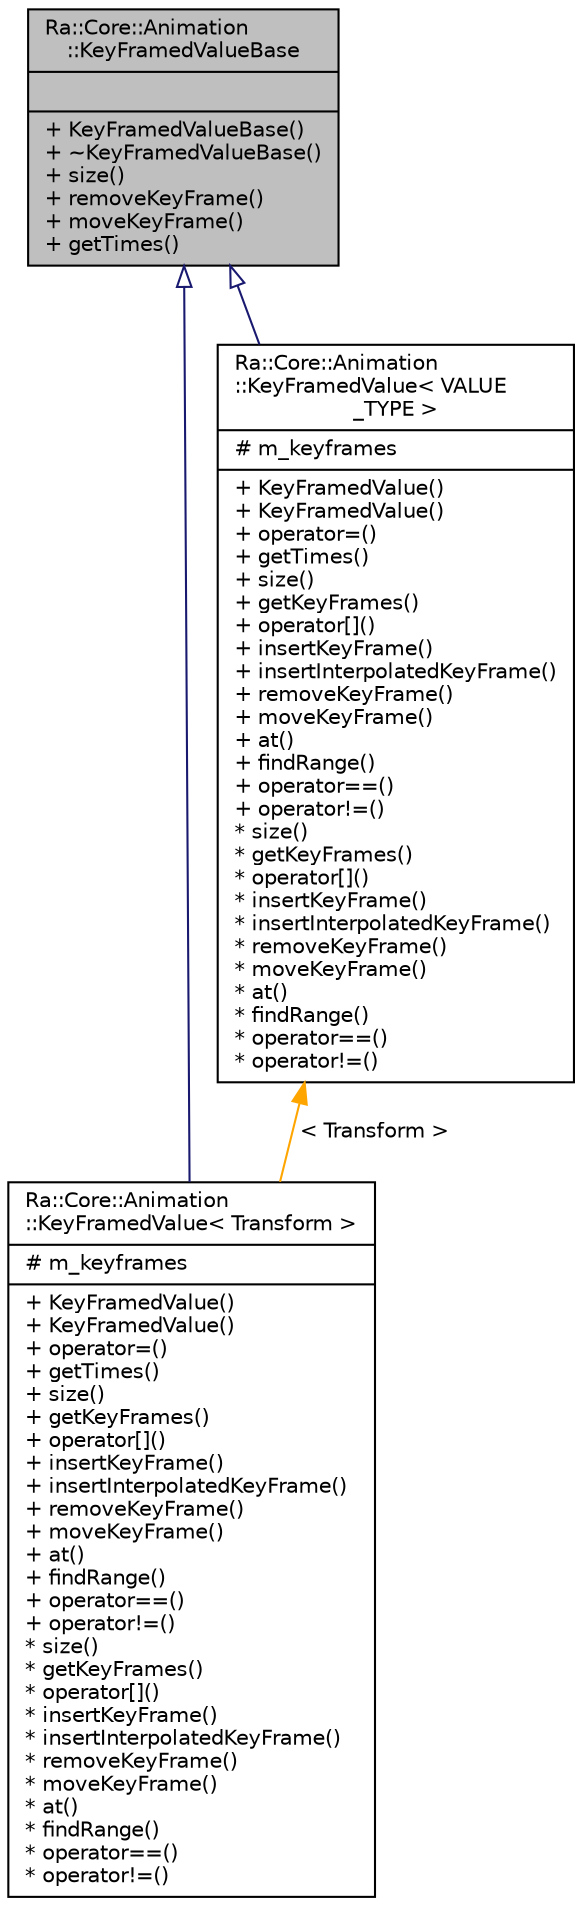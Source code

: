 digraph "Ra::Core::Animation::KeyFramedValueBase"
{
 // INTERACTIVE_SVG=YES
 // LATEX_PDF_SIZE
  edge [fontname="Helvetica",fontsize="10",labelfontname="Helvetica",labelfontsize="10"];
  node [fontname="Helvetica",fontsize="10",shape=record];
  Node1 [label="{Ra::Core::Animation\l::KeyFramedValueBase\n||+ KeyFramedValueBase()\l+ ~KeyFramedValueBase()\l+ size()\l+ removeKeyFrame()\l+ moveKeyFrame()\l+ getTimes()\l}",height=0.2,width=0.4,color="black", fillcolor="grey75", style="filled", fontcolor="black",tooltip=" "];
  Node1 -> Node2 [dir="back",color="midnightblue",fontsize="10",style="solid",arrowtail="onormal",fontname="Helvetica"];
  Node2 [label="{Ra::Core::Animation\l::KeyFramedValue\< Transform \>\n|# m_keyframes\l|+ KeyFramedValue()\l+ KeyFramedValue()\l+ operator=()\l+ getTimes()\l+ size()\l+ getKeyFrames()\l+ operator[]()\l+ insertKeyFrame()\l+ insertInterpolatedKeyFrame()\l+ removeKeyFrame()\l+ moveKeyFrame()\l+ at()\l+ findRange()\l+ operator==()\l+ operator!=()\l* size()\l* getKeyFrames()\l* operator[]()\l* insertKeyFrame()\l* insertInterpolatedKeyFrame()\l* removeKeyFrame()\l* moveKeyFrame()\l* at()\l* findRange()\l* operator==()\l* operator!=()\l}",height=0.2,width=0.4,color="black", fillcolor="white", style="filled",URL="$classRa_1_1Core_1_1Animation_1_1KeyFramedValue.html",tooltip=" "];
  Node1 -> Node3 [dir="back",color="midnightblue",fontsize="10",style="solid",arrowtail="onormal",fontname="Helvetica"];
  Node3 [label="{Ra::Core::Animation\l::KeyFramedValue\< VALUE\l_TYPE \>\n|# m_keyframes\l|+ KeyFramedValue()\l+ KeyFramedValue()\l+ operator=()\l+ getTimes()\l+ size()\l+ getKeyFrames()\l+ operator[]()\l+ insertKeyFrame()\l+ insertInterpolatedKeyFrame()\l+ removeKeyFrame()\l+ moveKeyFrame()\l+ at()\l+ findRange()\l+ operator==()\l+ operator!=()\l* size()\l* getKeyFrames()\l* operator[]()\l* insertKeyFrame()\l* insertInterpolatedKeyFrame()\l* removeKeyFrame()\l* moveKeyFrame()\l* at()\l* findRange()\l* operator==()\l* operator!=()\l}",height=0.2,width=0.4,color="black", fillcolor="white", style="filled",URL="$classRa_1_1Core_1_1Animation_1_1KeyFramedValue.html",tooltip=" "];
  Node3 -> Node2 [dir="back",color="orange",fontsize="10",style="solid",label=" \< Transform \>" ,fontname="Helvetica"];
}
